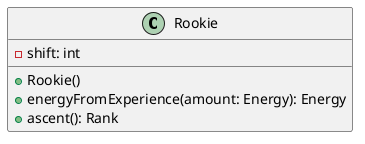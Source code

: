 @startuml

class Rookie {
    -shift: int
    +Rookie()
    +energyFromExperience(amount: Energy): Energy
    +ascent(): Rank
}

@enduml